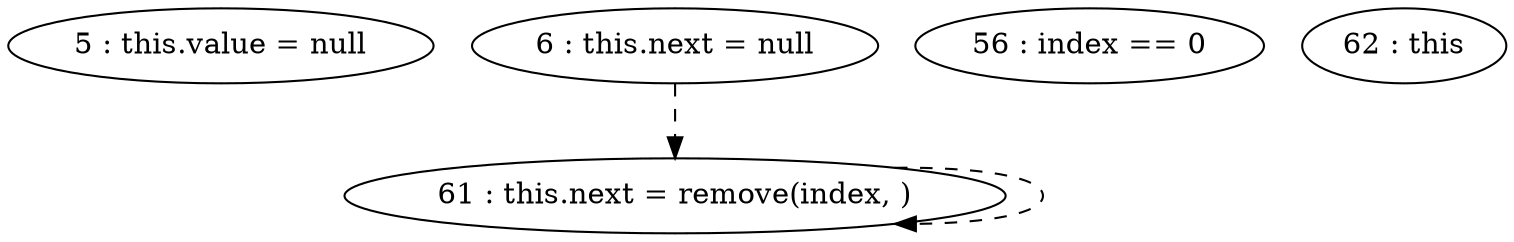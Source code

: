 digraph G {
"5 : this.value = null"
"6 : this.next = null"
"6 : this.next = null" -> "61 : this.next = remove(index, )" [style=dashed]
"56 : index == 0"
"61 : this.next = remove(index, )"
"61 : this.next = remove(index, )" -> "61 : this.next = remove(index, )" [style=dashed]
"62 : this"
}